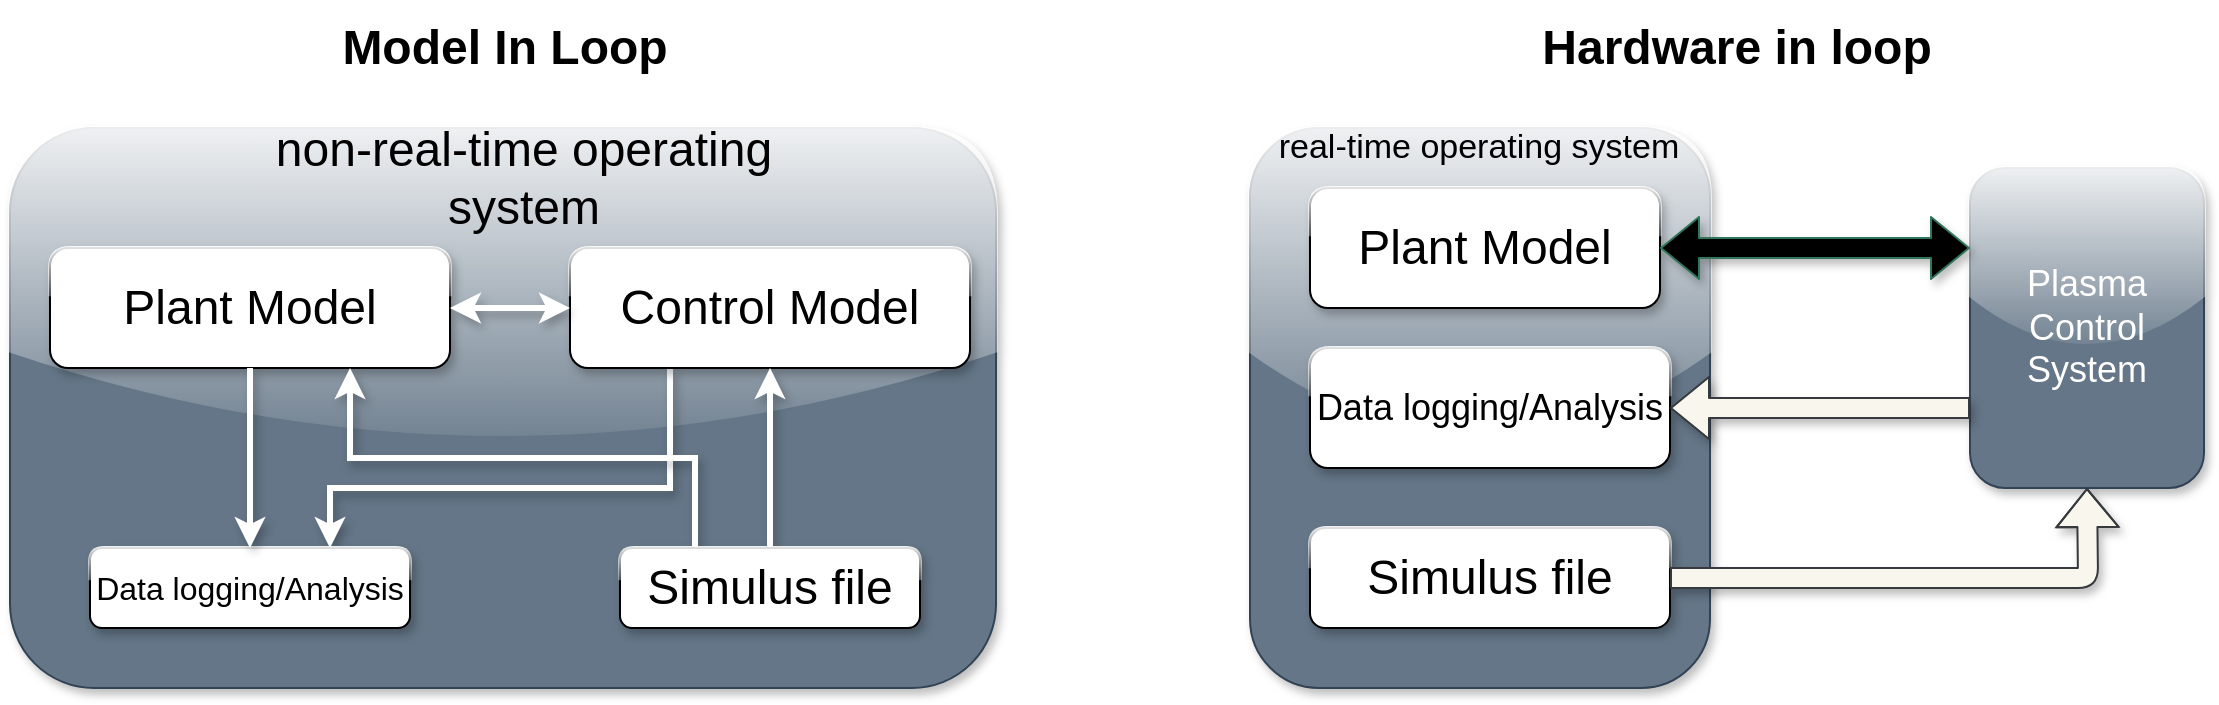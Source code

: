 <mxfile version="14.7.0" type="github">
  <diagram id="uYeV0siJYQAACT14ZXtu" name="第 1 页">
    <mxGraphModel dx="2017" dy="980" grid="1" gridSize="10" guides="1" tooltips="1" connect="1" arrows="1" fold="1" page="1" pageScale="1" pageWidth="827" pageHeight="1169" math="0" shadow="0">
      <root>
        <mxCell id="0" />
        <mxCell id="1" parent="0" />
        <mxCell id="WLACIexDh8U1j82Fo1IX-1" value="" style="whiteSpace=wrap;html=1;shadow=1;fontSize=18;fillColor=#647687;strokeColor=#314354;fontColor=#ffffff;sketch=0;glass=1;rounded=1;" vertex="1" parent="1">
          <mxGeometry x="30" y="400" width="493" height="280" as="geometry" />
        </mxCell>
        <mxCell id="WLACIexDh8U1j82Fo1IX-2" value="&lt;font&gt;&lt;font style=&quot;font-size: 24px&quot;&gt;Plant Model&lt;/font&gt;&lt;br&gt;&lt;/font&gt;" style="rounded=1;whiteSpace=wrap;html=1;gradientDirection=south;shadow=1;glass=1;" vertex="1" parent="1">
          <mxGeometry x="50" y="460" width="200" height="60" as="geometry" />
        </mxCell>
        <mxCell id="WLACIexDh8U1j82Fo1IX-3" style="edgeStyle=orthogonalEdgeStyle;rounded=0;sketch=0;orthogonalLoop=1;jettySize=auto;html=1;exitX=0.25;exitY=1;exitDx=0;exitDy=0;entryX=0.75;entryY=0;entryDx=0;entryDy=0;shadow=1;strokeColor=#FFFFFF;strokeWidth=3;" edge="1" parent="1" source="WLACIexDh8U1j82Fo1IX-4" target="WLACIexDh8U1j82Fo1IX-6">
          <mxGeometry relative="1" as="geometry">
            <Array as="points">
              <mxPoint x="360" y="580" />
              <mxPoint x="190" y="580" />
            </Array>
          </mxGeometry>
        </mxCell>
        <mxCell id="WLACIexDh8U1j82Fo1IX-4" value="&lt;font&gt;&lt;font style=&quot;font-size: 24px&quot;&gt;Control Model&lt;/font&gt;&lt;br&gt;&lt;/font&gt;" style="rounded=1;whiteSpace=wrap;html=1;shadow=1;gradientColor=none;glass=1;" vertex="1" parent="1">
          <mxGeometry x="310" y="460" width="200" height="60" as="geometry" />
        </mxCell>
        <mxCell id="WLACIexDh8U1j82Fo1IX-5" value="" style="endArrow=classic;startArrow=classic;html=1;strokeColor=#FFFFFF;entryX=0;entryY=0.5;entryDx=0;entryDy=0;exitX=1;exitY=0.5;exitDx=0;exitDy=0;strokeWidth=3;sketch=0;shadow=1;" edge="1" parent="1" source="WLACIexDh8U1j82Fo1IX-2" target="WLACIexDh8U1j82Fo1IX-4">
          <mxGeometry width="50" height="50" relative="1" as="geometry">
            <mxPoint x="330" y="610" as="sourcePoint" />
            <mxPoint x="380" y="560" as="targetPoint" />
          </mxGeometry>
        </mxCell>
        <mxCell id="WLACIexDh8U1j82Fo1IX-6" value="&lt;font style=&quot;font-size: 16px&quot;&gt;Data logging/Analysis&lt;/font&gt;" style="rounded=1;whiteSpace=wrap;html=1;shadow=1;glass=1;sketch=0;gradientColor=none;" vertex="1" parent="1">
          <mxGeometry x="70" y="610" width="160" height="40" as="geometry" />
        </mxCell>
        <mxCell id="WLACIexDh8U1j82Fo1IX-7" style="edgeStyle=orthogonalEdgeStyle;rounded=0;sketch=0;orthogonalLoop=1;jettySize=auto;html=1;exitX=0.5;exitY=0;exitDx=0;exitDy=0;shadow=1;strokeColor=#FFFFFF;strokeWidth=3;entryX=0.5;entryY=1;entryDx=0;entryDy=0;" edge="1" parent="1" source="WLACIexDh8U1j82Fo1IX-9" target="WLACIexDh8U1j82Fo1IX-4">
          <mxGeometry relative="1" as="geometry">
            <mxPoint x="330" y="750" as="targetPoint" />
          </mxGeometry>
        </mxCell>
        <mxCell id="WLACIexDh8U1j82Fo1IX-8" style="edgeStyle=orthogonalEdgeStyle;rounded=0;sketch=0;orthogonalLoop=1;jettySize=auto;html=1;exitX=0.25;exitY=0;exitDx=0;exitDy=0;entryX=0.75;entryY=1;entryDx=0;entryDy=0;shadow=1;strokeColor=#FFFFFF;strokeWidth=3;" edge="1" parent="1" source="WLACIexDh8U1j82Fo1IX-9" target="WLACIexDh8U1j82Fo1IX-2">
          <mxGeometry relative="1" as="geometry" />
        </mxCell>
        <mxCell id="WLACIexDh8U1j82Fo1IX-9" value="&lt;font style=&quot;font-size: 24px&quot;&gt;Simulus file&lt;/font&gt;" style="rounded=1;whiteSpace=wrap;html=1;shadow=1;glass=1;sketch=0;gradientColor=none;" vertex="1" parent="1">
          <mxGeometry x="335" y="610" width="150" height="40" as="geometry" />
        </mxCell>
        <mxCell id="WLACIexDh8U1j82Fo1IX-10" value="" style="endArrow=classic;html=1;shadow=1;strokeColor=#FFFFFF;strokeWidth=3;exitX=0.5;exitY=1;exitDx=0;exitDy=0;entryX=0.5;entryY=0;entryDx=0;entryDy=0;" edge="1" parent="1" source="WLACIexDh8U1j82Fo1IX-2" target="WLACIexDh8U1j82Fo1IX-6">
          <mxGeometry width="50" height="50" relative="1" as="geometry">
            <mxPoint x="160" y="580" as="sourcePoint" />
            <mxPoint x="210" y="530" as="targetPoint" />
          </mxGeometry>
        </mxCell>
        <mxCell id="WLACIexDh8U1j82Fo1IX-11" value="" style="whiteSpace=wrap;html=1;shadow=1;fontSize=18;fillColor=#647687;strokeColor=#314354;fontColor=#ffffff;rounded=1;glass=1;" vertex="1" parent="1">
          <mxGeometry x="650" y="400" width="230" height="280" as="geometry" />
        </mxCell>
        <mxCell id="WLACIexDh8U1j82Fo1IX-12" value="Plasma Control System" style="whiteSpace=wrap;html=1;shadow=1;fontSize=18;fillColor=#647687;strokeColor=#314354;fontColor=#ffffff;rounded=1;glass=1;sketch=0;" vertex="1" parent="1">
          <mxGeometry x="1010" y="420" width="117" height="160" as="geometry" />
        </mxCell>
        <mxCell id="WLACIexDh8U1j82Fo1IX-13" value="&lt;font style=&quot;font-size: 24px&quot;&gt;Plant Model&lt;/font&gt;" style="rounded=1;whiteSpace=wrap;html=1;shadow=1;glass=1;" vertex="1" parent="1">
          <mxGeometry x="680" y="430" width="175" height="60" as="geometry" />
        </mxCell>
        <mxCell id="WLACIexDh8U1j82Fo1IX-14" value="" style="shape=flexArrow;endArrow=classic;startArrow=classic;html=1;entryX=0;entryY=0.25;entryDx=0;entryDy=0;exitX=1;exitY=0.5;exitDx=0;exitDy=0;strokeColor=#30765C;fillColor=#000000;sketch=0;shadow=1;" edge="1" parent="1" source="WLACIexDh8U1j82Fo1IX-13" target="WLACIexDh8U1j82Fo1IX-12">
          <mxGeometry width="50" height="50" relative="1" as="geometry">
            <mxPoint x="900" y="455" as="sourcePoint" />
            <mxPoint x="950" y="405" as="targetPoint" />
          </mxGeometry>
        </mxCell>
        <mxCell id="WLACIexDh8U1j82Fo1IX-15" value="&lt;font style=&quot;font-size: 18px&quot;&gt;Data logging/Analysis&lt;/font&gt;" style="rounded=1;whiteSpace=wrap;html=1;shadow=1;glass=1;" vertex="1" parent="1">
          <mxGeometry x="680" y="510" width="180" height="60" as="geometry" />
        </mxCell>
        <mxCell id="WLACIexDh8U1j82Fo1IX-16" value="" style="shape=flexArrow;endArrow=classic;html=1;entryX=1;entryY=0.5;entryDx=0;entryDy=0;exitX=0;exitY=0.75;exitDx=0;exitDy=0;fillColor=#f9f7ed;strokeColor=#36393d;rounded=1;shadow=1;sketch=0;" edge="1" parent="1" source="WLACIexDh8U1j82Fo1IX-12" target="WLACIexDh8U1j82Fo1IX-15">
          <mxGeometry width="50" height="50" relative="1" as="geometry">
            <mxPoint x="860" y="620" as="sourcePoint" />
            <mxPoint x="910" y="570" as="targetPoint" />
          </mxGeometry>
        </mxCell>
        <mxCell id="WLACIexDh8U1j82Fo1IX-17" value="&lt;font style=&quot;font-size: 24px&quot;&gt;Simulus file&lt;/font&gt;" style="rounded=1;whiteSpace=wrap;html=1;shadow=1;glass=1;" vertex="1" parent="1">
          <mxGeometry x="680" y="600" width="180" height="50" as="geometry" />
        </mxCell>
        <mxCell id="WLACIexDh8U1j82Fo1IX-18" value="" style="shape=flexArrow;endArrow=classic;html=1;exitX=1;exitY=0.5;exitDx=0;exitDy=0;entryX=0.5;entryY=1;entryDx=0;entryDy=0;fillColor=#f9f7ed;strokeColor=#36393d;shadow=1;sketch=0;" edge="1" parent="1" source="WLACIexDh8U1j82Fo1IX-17" target="WLACIexDh8U1j82Fo1IX-12">
          <mxGeometry width="50" height="50" relative="1" as="geometry">
            <mxPoint x="970" y="620" as="sourcePoint" />
            <mxPoint x="1020" y="570" as="targetPoint" />
            <Array as="points">
              <mxPoint x="1000" y="625" />
              <mxPoint x="1069" y="625" />
            </Array>
          </mxGeometry>
        </mxCell>
        <mxCell id="WLACIexDh8U1j82Fo1IX-19" value="&lt;font style=&quot;font-size: 24px&quot;&gt;non-real-time operating system&lt;/font&gt;" style="text;html=1;strokeColor=none;fillColor=none;align=center;verticalAlign=middle;whiteSpace=wrap;rounded=0;shadow=1;glass=0;sketch=0;" vertex="1" parent="1">
          <mxGeometry x="134.19" y="400" width="305.81" height="50" as="geometry" />
        </mxCell>
        <mxCell id="WLACIexDh8U1j82Fo1IX-20" value="&lt;font style=&quot;font-size: 17px&quot;&gt;real-time operating system&lt;/font&gt;" style="text;html=1;strokeColor=none;fillColor=none;align=center;verticalAlign=middle;whiteSpace=wrap;rounded=0;shadow=1;glass=0;sketch=0;" vertex="1" parent="1">
          <mxGeometry x="653.47" y="400" width="223.07" height="20" as="geometry" />
        </mxCell>
        <mxCell id="WLACIexDh8U1j82Fo1IX-21" value="Model In Loop" style="text;strokeColor=none;fillColor=none;html=1;fontSize=24;fontStyle=1;verticalAlign=middle;align=center;shadow=1;glass=0;rounded=0;sketch=0;" vertex="1" parent="1">
          <mxGeometry x="144" y="340" width="265" height="40" as="geometry" />
        </mxCell>
        <mxCell id="WLACIexDh8U1j82Fo1IX-22" value="Hardware in loop" style="text;strokeColor=none;fillColor=none;html=1;fontSize=24;fontStyle=1;verticalAlign=middle;align=center;shadow=1;" vertex="1" parent="1">
          <mxGeometry x="760" y="340" width="265" height="40" as="geometry" />
        </mxCell>
      </root>
    </mxGraphModel>
  </diagram>
</mxfile>
